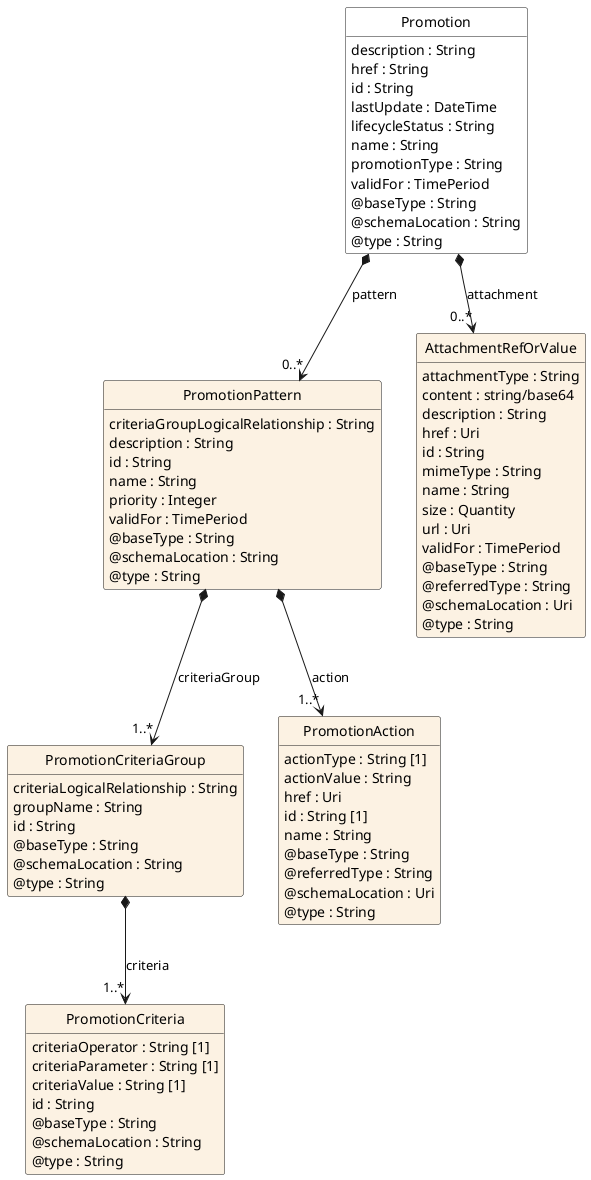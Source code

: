 @startuml
hide circle
hide methods
hide stereotype
show <<Enumeration>> stereotype
skinparam class {
   BackgroundColor<<Enumeration>> #E6F5F7
   BackgroundColor<<Ref>> #FFFFE0
   BackgroundColor<<Pivot>> #FFFFFFF
   BackgroundColor<<SimpleType>> #E2F0DA
   BackgroundColor #FCF2E3
}

class Promotion <<Pivot>> {
    description : String
    href : String
    id : String
    lastUpdate : DateTime
    lifecycleStatus : String
    name : String
    promotionType : String
    validFor : TimePeriod
    @baseType : String
    @schemaLocation : String
    @type : String
}

class PromotionPattern  {
    criteriaGroupLogicalRelationship : String
    description : String
    id : String
    name : String
    priority : Integer
    validFor : TimePeriod
    @baseType : String
    @schemaLocation : String
    @type : String
}

class PromotionCriteriaGroup  {
    criteriaLogicalRelationship : String
    groupName : String
    id : String
    @baseType : String
    @schemaLocation : String
    @type : String
}

class PromotionCriteria  {
    criteriaOperator : String [1]
    criteriaParameter : String [1]
    criteriaValue : String [1]
    id : String
    @baseType : String
    @schemaLocation : String
    @type : String
}

class PromotionAction  {
    actionType : String [1]
    actionValue : String
    href : Uri
    id : String [1]
    name : String
    @baseType : String
    @referredType : String
    @schemaLocation : Uri
    @type : String
}

class AttachmentRefOrValue  {
    attachmentType : String
    content : string/base64
    description : String
    href : Uri
    id : String
    mimeType : String
    name : String
    size : Quantity
    url : Uri
    validFor : TimePeriod
    @baseType : String
    @referredType : String
    @schemaLocation : Uri
    @type : String
}

Promotion *-->  "0..*" AttachmentRefOrValue : attachment

Promotion *-->  "0..*" PromotionPattern : pattern

PromotionPattern *-->  "1..*" PromotionAction : action

PromotionPattern *-->  "1..*" PromotionCriteriaGroup : criteriaGroup

PromotionCriteriaGroup *-->  "1..*" PromotionCriteria : criteria

@enduml